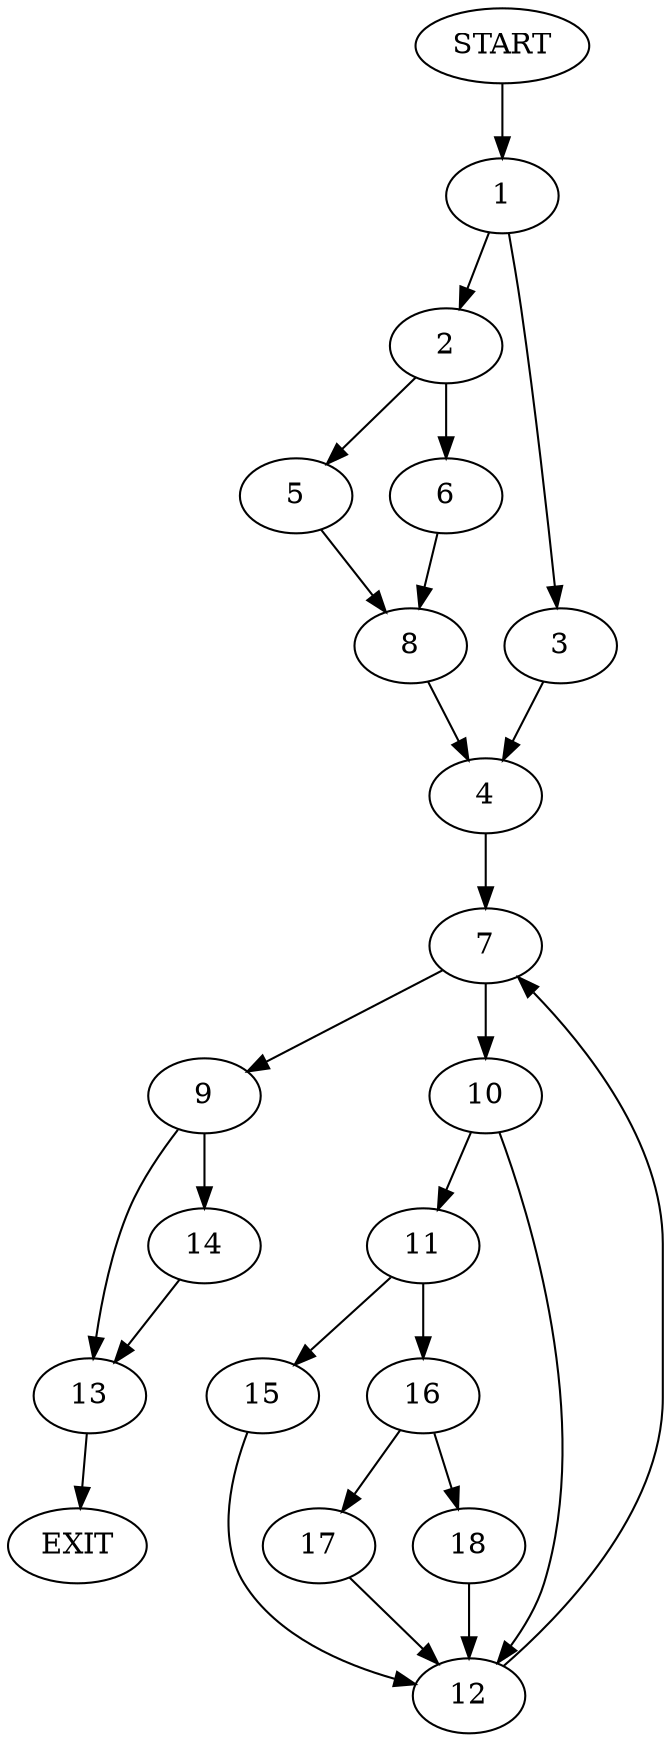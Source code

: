 digraph {
0 [label="START"]
19 [label="EXIT"]
0 -> 1
1 -> 2
1 -> 3
3 -> 4
2 -> 5
2 -> 6
4 -> 7
5 -> 8
6 -> 8
8 -> 4
7 -> 9
7 -> 10
10 -> 11
10 -> 12
9 -> 13
9 -> 14
12 -> 7
11 -> 15
11 -> 16
15 -> 12
16 -> 17
16 -> 18
18 -> 12
17 -> 12
14 -> 13
13 -> 19
}
